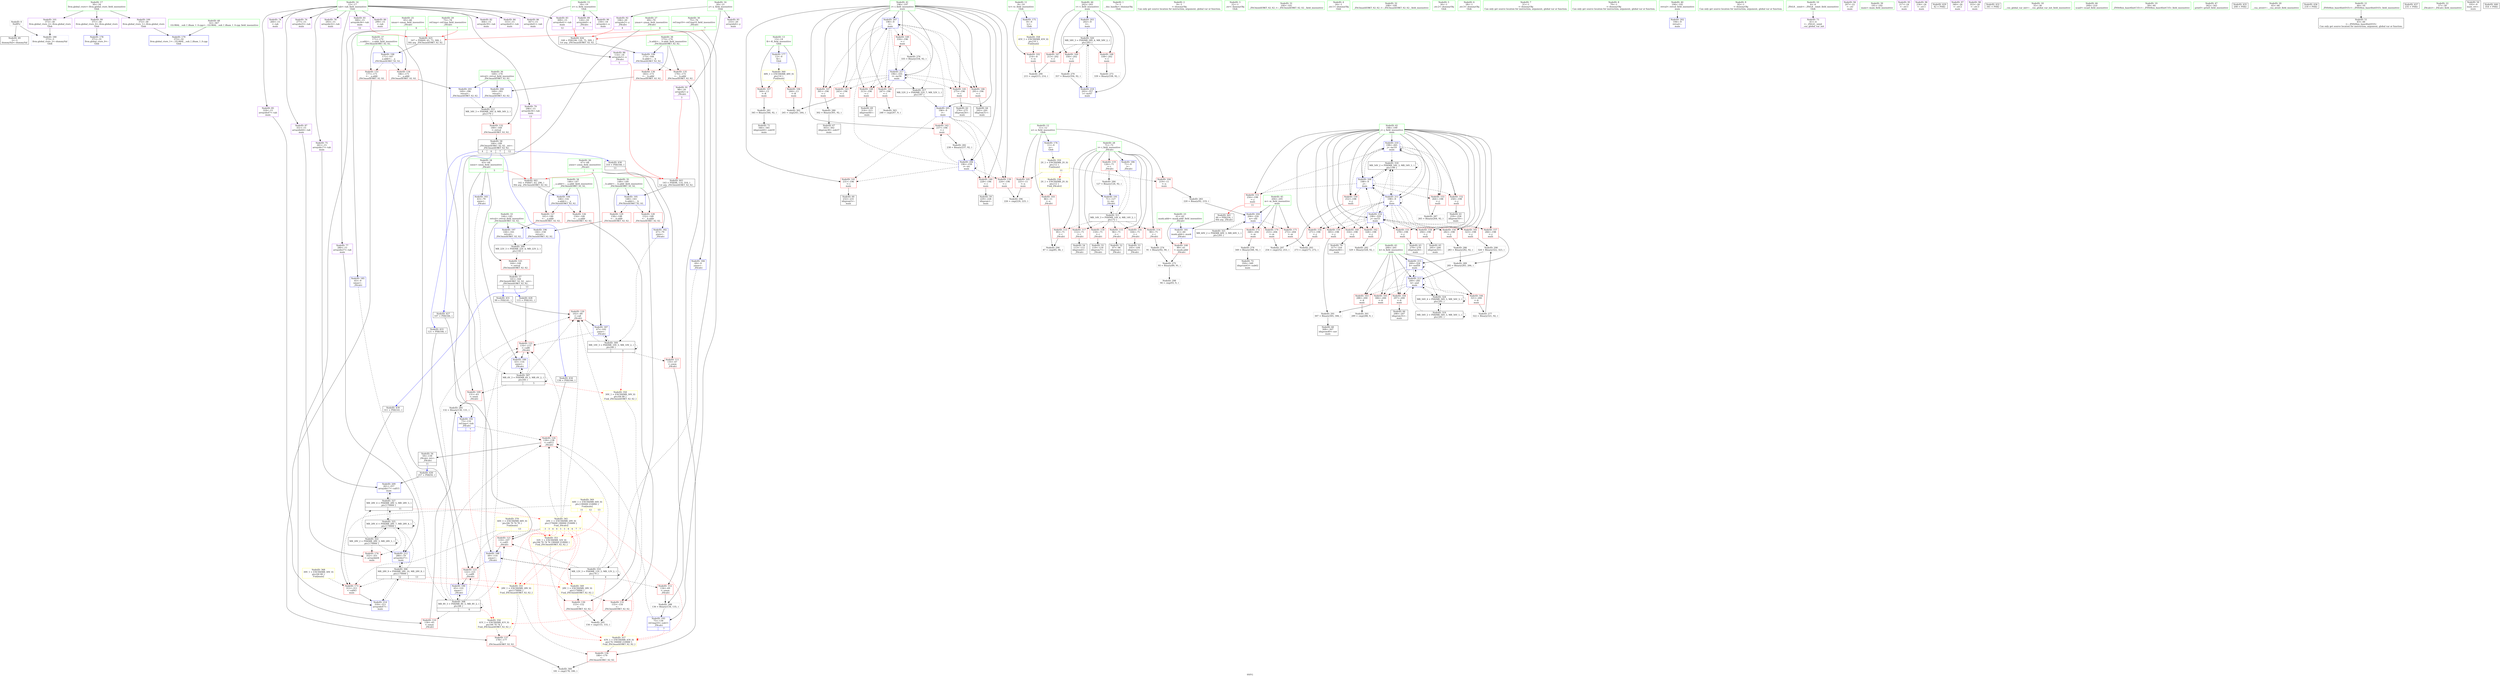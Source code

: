 digraph "SVFG" {
	label="SVFG";

	Node0x55b67bcc82b0 [shape=record,color=grey,label="{NodeID: 0\nNullPtr}"];
	Node0x55b67bcc82b0 -> Node0x55b67bcecad0[style=solid];
	Node0x55b67bcc82b0 -> Node0x55b67bcf46a0[style=solid];
	Node0x55b67bd33bf0 [shape=record,color=black,label="{NodeID: 443\n143 = PHI(98, 114, 310, )\n1st arg _ZSt3minIiERKT_S2_S2_ }"];
	Node0x55b67bd33bf0 -> Node0x55b67bcef370[style=solid];
	Node0x55b67bd15650 [shape=record,color=yellow,style=double,label="{NodeID: 360\n48V_1 = ENCHI(MR_48V_0)\npts\{14 \}\nFun[main]}"];
	Node0x55b67bd15650 -> Node0x55b67bcec260[style=dashed];
	Node0x55b67bd15650 -> Node0x55b67bcec330[style=dashed];
	Node0x55b67bcfbd90 [shape=record,color=grey,label="{NodeID: 277\n322 = Binary(321, 92, )\n}"];
	Node0x55b67bcfbd90 -> Node0x55b67bcfd110[style=solid];
	Node0x55b67bcef2a0 [shape=record,color=blue,label="{NodeID: 194\n146\<--142\n__a.addr\<--__a\n_ZSt3minIiERKT_S2_S2_\n}"];
	Node0x55b67bcef2a0 -> Node0x55b67bcf19d0[style=dashed];
	Node0x55b67bcef2a0 -> Node0x55b67bcf1aa0[style=dashed];
	Node0x55b67bcec670 [shape=record,color=red,label="{NodeID: 111\n135\<--67\n\<--ymin\n_Z4calci\n}"];
	Node0x55b67bcec670 -> Node0x55b67bcfce10[style=solid];
	Node0x55b67bceaa60 [shape=record,color=green,label="{NodeID: 28\n71\<--72\ni\<--i_field_insensitive\n_Z4calci\n}"];
	Node0x55b67bceaa60 -> Node0x55b67bcec810[style=solid];
	Node0x55b67bceaa60 -> Node0x55b67bcec8e0[style=solid];
	Node0x55b67bceaa60 -> Node0x55b67bcf1120[style=solid];
	Node0x55b67bceaa60 -> Node0x55b67bcf11b0[style=solid];
	Node0x55b67bceaa60 -> Node0x55b67bcf1280[style=solid];
	Node0x55b67bceaa60 -> Node0x55b67bcf1350[style=solid];
	Node0x55b67bceaa60 -> Node0x55b67bcf1420[style=solid];
	Node0x55b67bceaa60 -> Node0x55b67bcf4bb0[style=solid];
	Node0x55b67bceaa60 -> Node0x55b67bcf4fc0[style=solid];
	Node0x55b67bcf2460 [shape=record,color=red,label="{NodeID: 139\n224\<--196\n\<--i\nmain\n}"];
	Node0x55b67bcf2460 -> Node0x55b67bcfda10[style=solid];
	Node0x55b67bced080 [shape=record,color=black,label="{NodeID: 56\n59\<--139\n_Z4calci_ret\<--\n_Z4calci\n|{<s0>11}}"];
	Node0x55b67bced080:s0 -> Node0x55b67bd32ce0[style=solid,color=blue];
	Node0x55b67bcf3b20 [shape=record,color=red,label="{NodeID: 167\n213\<--202\n\<--t\nmain\n}"];
	Node0x55b67bcf3b20 -> Node0x55b67bcfde90[style=solid];
	Node0x55b67bcee740 [shape=record,color=purple,label="{NodeID: 84\n315\<--15\narrayidx45\<--tab\nmain\n}"];
	Node0x55b67bcde840 [shape=record,color=green,label="{NodeID: 1\n7\<--1\n__dso_handle\<--dummyObj\nGlob }"];
	Node0x55b67bcfbf10 [shape=record,color=grey,label="{NodeID: 278\n349 = Binary(348, 92, )\n}"];
	Node0x55b67bcfbf10 -> Node0x55b67bcedd80[style=solid];
	Node0x55b67bcef370 [shape=record,color=blue,label="{NodeID: 195\n148\<--143\n__b.addr\<--__b\n_ZSt3minIiERKT_S2_S2_\n}"];
	Node0x55b67bcef370 -> Node0x55b67bcf1b70[style=dashed];
	Node0x55b67bcef370 -> Node0x55b67bcf1c40[style=dashed];
	Node0x55b67bcec740 [shape=record,color=red,label="{NodeID: 112\n134\<--69\n\<--ymax\n_Z4calci\n}"];
	Node0x55b67bcec740 -> Node0x55b67bcfce10[style=solid];
	Node0x55b67bceaaf0 [shape=record,color=green,label="{NodeID: 29\n73\<--74\nref.tmp\<--ref.tmp_field_insensitive\n_Z4calci\n|{|<s1>7}}"];
	Node0x55b67bceaaf0 -> Node0x55b67bcef100[style=solid];
	Node0x55b67bceaaf0:s1 -> Node0x55b67b9bbdf0[style=solid,color=red];
	Node0x55b67bd09b60 [shape=record,color=black,label="{NodeID: 306\nMR_28V_9 = PHI(MR_28V_10, MR_28V_8, )\npts\{170000 \}\n|{|<s4>12|<s5>13}}"];
	Node0x55b67bd09b60 -> Node0x55b67bcf4000[style=dashed];
	Node0x55b67bd09b60 -> Node0x55b67bcf70e0[style=dashed];
	Node0x55b67bd09b60 -> Node0x55b67bcf7280[style=dashed];
	Node0x55b67bd09b60 -> Node0x55b67bd0fe60[style=dashed];
	Node0x55b67bd09b60:s4 -> Node0x55b67bd15160[style=dashed,color=red];
	Node0x55b67bd09b60:s5 -> Node0x55b67bd14b90[style=dashed,color=red];
	Node0x55b67bcf2530 [shape=record,color=red,label="{NodeID: 140\n228\<--196\n\<--i\nmain\n}"];
	Node0x55b67bcf2530 -> Node0x55b67bced2f0[style=solid];
	Node0x55b67bced150 [shape=record,color=black,label="{NodeID: 57\n141\<--164\n_ZSt3minIiERKT_S2_S2__ret\<--\n_ZSt3minIiERKT_S2_S2_\n|{<s0>3|<s1>5|<s2>13}}"];
	Node0x55b67bced150:s0 -> Node0x55b67bd32df0[style=solid,color=blue];
	Node0x55b67bced150:s1 -> Node0x55b67bd32b00[style=solid,color=blue];
	Node0x55b67bced150:s2 -> Node0x55b67bd33650[style=solid,color=blue];
	Node0x55b67bcf3bf0 [shape=record,color=red,label="{NodeID: 168\n338\<--202\n\<--t\nmain\n}"];
	Node0x55b67bcf3bf0 -> Node0x55b67bcf0cd0[style=solid];
	Node0x55b67bcee810 [shape=record,color=purple,label="{NodeID: 85\n318\<--15\narrayidx47\<--tab\nmain\n}"];
	Node0x55b67bcee810 -> Node0x55b67bcf7280[style=solid];
	Node0x55b67bcc8510 [shape=record,color=green,label="{NodeID: 2\n9\<--1\n\<--dummyObj\nCan only get source location for instruction, argument, global var or function.}"];
	Node0x55b67bcfc090 [shape=record,color=grey,label="{NodeID: 279\n357 = Binary(356, 92, )\n}"];
	Node0x55b67bcfc090 -> Node0x55b67bcf75c0[style=solid];
	Node0x55b67bcef440 [shape=record,color=blue,label="{NodeID: 196\n144\<--158\nretval\<--\n_ZSt3minIiERKT_S2_S2_\n}"];
	Node0x55b67bcef440 -> Node0x55b67bd09160[style=dashed];
	Node0x55b67bcec810 [shape=record,color=red,label="{NodeID: 113\n85\<--71\n\<--i\n_Z4calci\n}"];
	Node0x55b67bcec810 -> Node0x55b67bcfd710[style=solid];
	Node0x55b67bceab80 [shape=record,color=green,label="{NodeID: 30\n75\<--76\nref.tmp10\<--ref.tmp10_field_insensitive\n_Z4calci\n|{|<s1>7}}"];
	Node0x55b67bceab80 -> Node0x55b67bcef1d0[style=solid];
	Node0x55b67bceab80:s1 -> Node0x55b67bd327f0[style=solid,color=red];
	Node0x55b67bd0a060 [shape=record,color=black,label="{NodeID: 307\nMR_6V_3 = PHI(MR_6V_5, MR_6V_2, )\npts\{64 \}\n|{|<s5>5}}"];
	Node0x55b67bd0a060 -> Node0x55b67bcec4d0[style=dashed];
	Node0x55b67bd0a060 -> Node0x55b67bcf14f0[style=dashed];
	Node0x55b67bd0a060 -> Node0x55b67bcf1690[style=dashed];
	Node0x55b67bd0a060 -> Node0x55b67bcf4e20[style=dashed];
	Node0x55b67bd0a060 -> Node0x55b67bd0a060[style=dashed];
	Node0x55b67bd0a060:s5 -> Node0x55b67bd14c70[style=dashed,color=red];
	Node0x55b67bcf2600 [shape=record,color=red,label="{NodeID: 141\n231\<--196\n\<--i\nmain\n}"];
	Node0x55b67bcf2600 -> Node0x55b67bced3c0[style=solid];
	Node0x55b67bced220 [shape=record,color=black,label="{NodeID: 58\n166\<--189\n_ZSt3maxIiERKT_S2_S2__ret\<--\n_ZSt3maxIiERKT_S2_S2_\n|{<s0>4|<s1>6|<s2>7|<s3>12}}"];
	Node0x55b67bced220:s0 -> Node0x55b67bd329f0[style=solid,color=blue];
	Node0x55b67bced220:s1 -> Node0x55b67bd32fd0[style=solid,color=blue];
	Node0x55b67bced220:s2 -> Node0x55b67bd330e0[style=solid,color=blue];
	Node0x55b67bced220:s3 -> Node0x55b67bd33540[style=solid,color=blue];
	Node0x55b67bcf3cc0 [shape=record,color=red,label="{NodeID: 169\n356\<--202\n\<--t\nmain\n}"];
	Node0x55b67bcf3cc0 -> Node0x55b67bcfc090[style=solid];
	Node0x55b67bcee8e0 [shape=record,color=purple,label="{NodeID: 86\n347\<--15\narrayidx61\<--tab\nmain\n}"];
	Node0x55b67bcc8340 [shape=record,color=green,label="{NodeID: 3\n22\<--1\n.str\<--dummyObj\nGlob }"];
	Node0x55b67bcfc210 [shape=record,color=grey,label="{NodeID: 280\n302 = Binary(301, 92, )\n}"];
	Node0x55b67bcfc210 -> Node0x55b67bced970[style=solid];
	Node0x55b67bcef510 [shape=record,color=blue,label="{NodeID: 197\n144\<--161\nretval\<--\n_ZSt3minIiERKT_S2_S2_\n}"];
	Node0x55b67bcef510 -> Node0x55b67bd09160[style=dashed];
	Node0x55b67bcec8e0 [shape=record,color=red,label="{NodeID: 114\n90\<--71\n\<--i\n_Z4calci\n}"];
	Node0x55b67bcec8e0 -> Node0x55b67bcf0e50[style=solid];
	Node0x55b67bceac10 [shape=record,color=green,label="{NodeID: 31\n100\<--101\n_ZSt3minIiERKT_S2_S2_\<--_ZSt3minIiERKT_S2_S2__field_insensitive\n}"];
	Node0x55b67bd0a560 [shape=record,color=black,label="{NodeID: 308\nMR_8V_3 = PHI(MR_8V_5, MR_8V_2, )\npts\{66 \}\n|{|<s8>6}}"];
	Node0x55b67bd0a560 -> Node0x55b67bcec5a0[style=dashed];
	Node0x55b67bd0a560 -> Node0x55b67bcf14f0[style=dashed];
	Node0x55b67bd0a560 -> Node0x55b67bcf15c0[style=dashed];
	Node0x55b67bd0a560 -> Node0x55b67bcf1690[style=dashed];
	Node0x55b67bd0a560 -> Node0x55b67bcf1760[style=dashed];
	Node0x55b67bd0a560 -> Node0x55b67bcf1830[style=dashed];
	Node0x55b67bd0a560 -> Node0x55b67bcf4ef0[style=dashed];
	Node0x55b67bd0a560 -> Node0x55b67bd0a560[style=dashed];
	Node0x55b67bd0a560:s8 -> Node0x55b67bd15240[style=dashed,color=red];
	Node0x55b67bcf26d0 [shape=record,color=red,label="{NodeID: 142\n237\<--196\n\<--i\nmain\n}"];
	Node0x55b67bcf26d0 -> Node0x55b67bcfc510[style=solid];
	Node0x55b67bced2f0 [shape=record,color=black,label="{NodeID: 59\n229\<--228\nidxprom\<--\nmain\n}"];
	Node0x55b67bd13560 [shape=record,color=yellow,style=double,label="{NodeID: 336\n2V_1 = ENCHI(MR_2V_0)\npts\{12 \}\nFun[_Z4calci]}"];
	Node0x55b67bd13560 -> Node0x55b67bcebff0[style=dashed];
	Node0x55b67bcf3d90 [shape=record,color=red,label="{NodeID: 170\n253\<--204\n\<--m\nmain\n}"];
	Node0x55b67bcf3d90 -> Node0x55b67bcfdb90[style=solid];
	Node0x55b67bcee9b0 [shape=record,color=purple,label="{NodeID: 87\n351\<--15\narrayidx64\<--tab\nmain\n}"];
	Node0x55b67bcee9b0 -> Node0x55b67bcf40d0[style=solid];
	Node0x55b67bcdea00 [shape=record,color=green,label="{NodeID: 4\n24\<--1\n.str.1\<--dummyObj\nGlob }"];
	Node0x55b67bcfc390 [shape=record,color=grey,label="{NodeID: 281\n345 = Binary(344, 92, )\n}"];
	Node0x55b67bcfc390 -> Node0x55b67bcedcb0[style=solid];
	Node0x55b67bcef5e0 [shape=record,color=blue,label="{NodeID: 198\n171\<--167\n__a.addr\<--__a\n_ZSt3maxIiERKT_S2_S2_\n}"];
	Node0x55b67bcef5e0 -> Node0x55b67bcf1f80[style=dashed];
	Node0x55b67bcef5e0 -> Node0x55b67bcf2050[style=dashed];
	Node0x55b67bcf1120 [shape=record,color=red,label="{NodeID: 115\n96\<--71\n\<--i\n_Z4calci\n}"];
	Node0x55b67bcf1120 -> Node0x55b67bcecd40[style=solid];
	Node0x55b67bceace0 [shape=record,color=green,label="{NodeID: 32\n108\<--109\n_ZSt3maxIiERKT_S2_S2_\<--_ZSt3maxIiERKT_S2_S2__field_insensitive\n}"];
	Node0x55b67bd0aa60 [shape=record,color=black,label="{NodeID: 309\nMR_10V_3 = PHI(MR_10V_5, MR_10V_2, )\npts\{68 \}\n|{|<s4>3}}"];
	Node0x55b67bd0aa60 -> Node0x55b67bcec670[style=dashed];
	Node0x55b67bd0aa60 -> Node0x55b67bcf14f0[style=dashed];
	Node0x55b67bd0aa60 -> Node0x55b67bcf4c80[style=dashed];
	Node0x55b67bd0aa60 -> Node0x55b67bd0aa60[style=dashed];
	Node0x55b67bd0aa60:s4 -> Node0x55b67bd14c70[style=dashed,color=red];
	Node0x55b67bcf27a0 [shape=record,color=red,label="{NodeID: 143\n243\<--196\n\<--i\nmain\n}"];
	Node0x55b67bcf27a0 -> Node0x55b67bcfe310[style=solid];
	Node0x55b67bced3c0 [shape=record,color=black,label="{NodeID: 60\n232\<--231\nidxprom5\<--\nmain\n}"];
	Node0x55b67bcf3e60 [shape=record,color=red,label="{NodeID: 171\n272\<--204\n\<--m\nmain\n}"];
	Node0x55b67bcf3e60 -> Node0x55b67bcfd590[style=solid];
	Node0x55b67bceea80 [shape=record,color=purple,label="{NodeID: 88\n114\<--18\narrayidx5\<--x\n_Z4calci\n|{<s0>5}}"];
	Node0x55b67bceea80:s0 -> Node0x55b67bd33bf0[style=solid,color=red];
	Node0x55b67bcde6f0 [shape=record,color=green,label="{NodeID: 5\n26\<--1\n.str.2\<--dummyObj\nGlob }"];
	Node0x55b67bcfc510 [shape=record,color=grey,label="{NodeID: 282\n238 = Binary(237, 92, )\n}"];
	Node0x55b67bcfc510 -> Node0x55b67bcefc60[style=solid];
	Node0x55b67bcef6b0 [shape=record,color=blue,label="{NodeID: 199\n173\<--168\n__b.addr\<--__b\n_ZSt3maxIiERKT_S2_S2_\n}"];
	Node0x55b67bcef6b0 -> Node0x55b67bcf2120[style=dashed];
	Node0x55b67bcef6b0 -> Node0x55b67bcf21f0[style=dashed];
	Node0x55b67bcf11b0 [shape=record,color=red,label="{NodeID: 116\n104\<--71\n\<--i\n_Z4calci\n}"];
	Node0x55b67bcf11b0 -> Node0x55b67bcece10[style=solid];
	Node0x55b67bceadb0 [shape=record,color=green,label="{NodeID: 33\n144\<--145\nretval\<--retval_field_insensitive\n_ZSt3minIiERKT_S2_S2_\n}"];
	Node0x55b67bceadb0 -> Node0x55b67bcf1900[style=solid];
	Node0x55b67bceadb0 -> Node0x55b67bcef440[style=solid];
	Node0x55b67bceadb0 -> Node0x55b67bcef510[style=solid];
	Node0x55b67bd0af60 [shape=record,color=black,label="{NodeID: 310\nMR_12V_3 = PHI(MR_12V_5, MR_12V_2, )\npts\{70 \}\n|{|<s6>4}}"];
	Node0x55b67bd0af60 -> Node0x55b67bcec740[style=dashed];
	Node0x55b67bd0af60 -> Node0x55b67bcf14f0[style=dashed];
	Node0x55b67bd0af60 -> Node0x55b67bcf15c0[style=dashed];
	Node0x55b67bd0af60 -> Node0x55b67bcf1830[style=dashed];
	Node0x55b67bd0af60 -> Node0x55b67bcf4d50[style=dashed];
	Node0x55b67bd0af60 -> Node0x55b67bd0af60[style=dashed];
	Node0x55b67bd0af60:s6 -> Node0x55b67bd15240[style=dashed,color=red];
	Node0x55b67bcf2870 [shape=record,color=red,label="{NodeID: 144\n247\<--196\n\<--i\nmain\n}"];
	Node0x55b67bcf2870 -> Node0x55b67bcfe490[style=solid];
	Node0x55b67bced490 [shape=record,color=black,label="{NodeID: 61\n259\<--258\nidxprom16\<--\nmain\n}"];
	Node0x55b67bcf3f30 [shape=record,color=red,label="{NodeID: 172\n348\<--204\n\<--m\nmain\n}"];
	Node0x55b67bcf3f30 -> Node0x55b67bcfbf10[style=solid];
	Node0x55b67bceeb50 [shape=record,color=purple,label="{NodeID: 89\n120\<--18\narrayidx8\<--x\n_Z4calci\n|{<s0>6}}"];
	Node0x55b67bceeb50:s0 -> Node0x55b67bd327f0[style=solid,color=red];
	Node0x55b67bcdec80 [shape=record,color=green,label="{NodeID: 6\n28\<--1\n.str.3\<--dummyObj\nGlob }"];
	Node0x55b67bcfc690 [shape=record,color=grey,label="{NodeID: 283\n220 = Binary(92, 219, )\n}"];
	Node0x55b67bcfc690 -> Node0x55b67bcefac0[style=solid];
	Node0x55b67bcef780 [shape=record,color=blue,label="{NodeID: 200\n169\<--183\nretval\<--\n_ZSt3maxIiERKT_S2_S2_\n}"];
	Node0x55b67bcef780 -> Node0x55b67bd0b960[style=dashed];
	Node0x55b67bcf1280 [shape=record,color=red,label="{NodeID: 117\n112\<--71\n\<--i\n_Z4calci\n}"];
	Node0x55b67bcf1280 -> Node0x55b67bcecee0[style=solid];
	Node0x55b67bceae80 [shape=record,color=green,label="{NodeID: 34\n146\<--147\n__a.addr\<--__a.addr_field_insensitive\n_ZSt3minIiERKT_S2_S2_\n}"];
	Node0x55b67bceae80 -> Node0x55b67bcf19d0[style=solid];
	Node0x55b67bceae80 -> Node0x55b67bcf1aa0[style=solid];
	Node0x55b67bceae80 -> Node0x55b67bcef2a0[style=solid];
	Node0x55b67bd0b460 [shape=record,color=black,label="{NodeID: 311\nMR_14V_3 = PHI(MR_14V_4, MR_14V_2, )\npts\{72 \}\n}"];
	Node0x55b67bd0b460 -> Node0x55b67bcec810[style=dashed];
	Node0x55b67bd0b460 -> Node0x55b67bcec8e0[style=dashed];
	Node0x55b67bd0b460 -> Node0x55b67bcf1120[style=dashed];
	Node0x55b67bd0b460 -> Node0x55b67bcf11b0[style=dashed];
	Node0x55b67bd0b460 -> Node0x55b67bcf1280[style=dashed];
	Node0x55b67bd0b460 -> Node0x55b67bcf1350[style=dashed];
	Node0x55b67bd0b460 -> Node0x55b67bcf1420[style=dashed];
	Node0x55b67bd0b460 -> Node0x55b67bcf4fc0[style=dashed];
	Node0x55b67bcf2940 [shape=record,color=red,label="{NodeID: 145\n275\<--196\n\<--i\nmain\n}"];
	Node0x55b67bcf2940 -> Node0x55b67bced560[style=solid];
	Node0x55b67bced560 [shape=record,color=black,label="{NodeID: 62\n276\<--275\nidxprom24\<--\nmain\n}"];
	Node0x55b67bcf4000 [shape=record,color=red,label="{NodeID: 173\n312\<--311\n\<--call43\nmain\n}"];
	Node0x55b67bcf4000 -> Node0x55b67bcf7280[style=solid];
	Node0x55b67bceec20 [shape=record,color=purple,label="{NodeID: 90\n230\<--18\narrayidx\<--x\nmain\n}"];
	Node0x55b67bcded10 [shape=record,color=green,label="{NodeID: 7\n31\<--1\n\<--dummyObj\nCan only get source location for instruction, argument, global var or function.}"];
	Node0x55b67bcfc810 [shape=record,color=grey,label="{NodeID: 284\n127 = Binary(126, 92, )\n}"];
	Node0x55b67bcfc810 -> Node0x55b67bcf4fc0[style=solid];
	Node0x55b67bcef850 [shape=record,color=blue,label="{NodeID: 201\n169\<--186\nretval\<--\n_ZSt3maxIiERKT_S2_S2_\n}"];
	Node0x55b67bcef850 -> Node0x55b67bd0b960[style=dashed];
	Node0x55b67bcf1350 [shape=record,color=red,label="{NodeID: 118\n118\<--71\n\<--i\n_Z4calci\n}"];
	Node0x55b67bcf1350 -> Node0x55b67bcecfb0[style=solid];
	Node0x55b67bceaf50 [shape=record,color=green,label="{NodeID: 35\n148\<--149\n__b.addr\<--__b.addr_field_insensitive\n_ZSt3minIiERKT_S2_S2_\n}"];
	Node0x55b67bceaf50 -> Node0x55b67bcf1b70[style=solid];
	Node0x55b67bceaf50 -> Node0x55b67bcf1c40[style=solid];
	Node0x55b67bceaf50 -> Node0x55b67bcef370[style=solid];
	Node0x55b67bd0b960 [shape=record,color=black,label="{NodeID: 312\nMR_34V_3 = PHI(MR_34V_4, MR_34V_2, )\npts\{170 \}\n}"];
	Node0x55b67bd0b960 -> Node0x55b67bcf1eb0[style=dashed];
	Node0x55b67bcf2a10 [shape=record,color=red,label="{NodeID: 146\n291\<--196\n\<--i\nmain\n}"];
	Node0x55b67bcf2a10 -> Node0x55b67bced700[style=solid];
	Node0x55b67bced630 [shape=record,color=black,label="{NodeID: 63\n279\<--278\nidxprom26\<--\nmain\n}"];
	Node0x55b67bcf40d0 [shape=record,color=red,label="{NodeID: 174\n352\<--351\n\<--arrayidx64\nmain\n}"];
	Node0x55b67bceecf0 [shape=record,color=purple,label="{NodeID: 91\n98\<--20\narrayidx\<--y\n_Z4calci\n|{<s0>3}}"];
	Node0x55b67bceecf0:s0 -> Node0x55b67bd33bf0[style=solid,color=red];
	Node0x55b67bcdee00 [shape=record,color=green,label="{NodeID: 8\n79\<--1\n\<--dummyObj\nCan only get source location for instruction, argument, global var or function.}"];
	Node0x55b67bd0c8a0 [shape=record,color=yellow,style=double,label="{NodeID: 368\n30V_1 = ENCHI(MR_30V_0)\npts\{64 68 \}\nFun[main]}"];
	Node0x55b67bd0c8a0 -> Node0x55b67bcf4000[style=dashed];
	Node0x55b67bcfc990 [shape=record,color=grey,label="{NodeID: 285\n132 = Binary(130, 131, )\n}"];
	Node0x55b67bcfc990 -> Node0x55b67bcef100[style=solid];
	Node0x55b67bcef920 [shape=record,color=blue,label="{NodeID: 202\n194\<--9\nretval\<--\nmain\n}"];
	Node0x55b67bcf1420 [shape=record,color=red,label="{NodeID: 119\n126\<--71\n\<--i\n_Z4calci\n}"];
	Node0x55b67bcf1420 -> Node0x55b67bcfc810[style=solid];
	Node0x55b67bceb020 [shape=record,color=green,label="{NodeID: 36\n169\<--170\nretval\<--retval_field_insensitive\n_ZSt3maxIiERKT_S2_S2_\n}"];
	Node0x55b67bceb020 -> Node0x55b67bcf1eb0[style=solid];
	Node0x55b67bceb020 -> Node0x55b67bcef780[style=solid];
	Node0x55b67bceb020 -> Node0x55b67bcef850[style=solid];
	Node0x55b67bcf2ae0 [shape=record,color=red,label="{NodeID: 147\n301\<--196\n\<--i\nmain\n}"];
	Node0x55b67bcf2ae0 -> Node0x55b67bcfc210[style=solid];
	Node0x55b67bced700 [shape=record,color=black,label="{NodeID: 64\n292\<--291\nidxprom31\<--\nmain\n}"];
	Node0x55b67bcf41a0 [shape=record,color=blue,label="{NodeID: 175\n8\<--9\ntc\<--\nGlob }"];
	Node0x55b67bcf41a0 -> Node0x55b67bd15460[style=dashed];
	Node0x55b67bceedc0 [shape=record,color=purple,label="{NodeID: 92\n106\<--20\narrayidx2\<--y\n_Z4calci\n|{<s0>4}}"];
	Node0x55b67bceedc0:s0 -> Node0x55b67bd327f0[style=solid,color=red];
	Node0x55b67bcdf3c0 [shape=record,color=green,label="{NodeID: 9\n92\<--1\n\<--dummyObj\nCan only get source location for instruction, argument, global var or function.}"];
	Node0x55b67bd0c980 [shape=record,color=yellow,style=double,label="{NodeID: 369\n64V_1 = ENCHI(MR_64V_0)\npts\{190000 210000 \}\nFun[main]|{|<s1>11|<s2>12|<s3>13}}"];
	Node0x55b67bd0c980 -> Node0x55b67bcf4000[style=dashed];
	Node0x55b67bd0c980:s1 -> Node0x55b67bd14780[style=dashed,color=red];
	Node0x55b67bd0c980:s2 -> Node0x55b67bd15320[style=dashed,color=red];
	Node0x55b67bd0c980:s3 -> Node0x55b67bd14d50[style=dashed,color=red];
	Node0x55b67bcfcb10 [shape=record,color=grey,label="{NodeID: 286\n283 = Binary(282, 92, )\n}"];
	Node0x55b67bcfcb10 -> Node0x55b67bcfcf90[style=solid];
	Node0x55b67bcef9f0 [shape=record,color=blue,label="{NodeID: 203\n202\<--9\nt\<--\nmain\n}"];
	Node0x55b67bcef9f0 -> Node0x55b67bd0e560[style=dashed];
	Node0x55b67bcf14f0 [shape=record,color=red,label="{NodeID: 120\n102\<--99\n\<--call\n_Z4calci\n}"];
	Node0x55b67bcf14f0 -> Node0x55b67bcf4c80[style=solid];
	Node0x55b67bceb0f0 [shape=record,color=green,label="{NodeID: 37\n171\<--172\n__a.addr\<--__a.addr_field_insensitive\n_ZSt3maxIiERKT_S2_S2_\n}"];
	Node0x55b67bceb0f0 -> Node0x55b67bcf1f80[style=solid];
	Node0x55b67bceb0f0 -> Node0x55b67bcf2050[style=solid];
	Node0x55b67bceb0f0 -> Node0x55b67bcef5e0[style=solid];
	Node0x55b67bcf2bb0 [shape=record,color=red,label="{NodeID: 148\n313\<--196\n\<--i\nmain\n}"];
	Node0x55b67bcf2bb0 -> Node0x55b67bcedb10[style=solid];
	Node0x55b67bced7d0 [shape=record,color=black,label="{NodeID: 65\n295\<--294\nidxprom33\<--\nmain\n}"];
	Node0x55b67b9bbdf0 [shape=record,color=black,label="{NodeID: 425\n167 = PHI(69, 65, 73, 300, )\n0th arg _ZSt3maxIiERKT_S2_S2_ }"];
	Node0x55b67b9bbdf0 -> Node0x55b67bcef5e0[style=solid];
	Node0x55b67bcf42a0 [shape=record,color=blue,label="{NodeID: 176\n11\<--9\nn\<--\nGlob }"];
	Node0x55b67bcf42a0 -> Node0x55b67bd15570[style=dashed];
	Node0x55b67bceee90 [shape=record,color=purple,label="{NodeID: 93\n233\<--20\narrayidx6\<--y\nmain\n}"];
	Node0x55b67bcdf490 [shape=record,color=green,label="{NodeID: 10\n4\<--6\n_ZStL8__ioinit\<--_ZStL8__ioinit_field_insensitive\nGlob }"];
	Node0x55b67bcdf490 -> Node0x55b67bcede50[style=solid];
	Node0x55b67bd0ca90 [shape=record,color=yellow,style=double,label="{NodeID: 370\n66V_1 = ENCHI(MR_66V_0)\npts\{66 70 74 76 \}\nFun[main]|{|<s1>13}}"];
	Node0x55b67bd0ca90 -> Node0x55b67bcf4000[style=dashed];
	Node0x55b67bd0ca90:s1 -> Node0x55b67bd14d50[style=dashed,color=red];
	Node0x55b67bcfcc90 [shape=record,color=grey,label="{NodeID: 287\n265 = Binary(264, 92, )\n}"];
	Node0x55b67bcfcc90 -> Node0x55b67bceffa0[style=solid];
	Node0x55b67bcefac0 [shape=record,color=blue,label="{NodeID: 204\n204\<--220\nm\<--shl\nmain\n}"];
	Node0x55b67bcefac0 -> Node0x55b67bcf3d90[style=dashed];
	Node0x55b67bcefac0 -> Node0x55b67bcf3e60[style=dashed];
	Node0x55b67bcefac0 -> Node0x55b67bcf3f30[style=dashed];
	Node0x55b67bcefac0 -> Node0x55b67bd0ea60[style=dashed];
	Node0x55b67bcf15c0 [shape=record,color=red,label="{NodeID: 121\n110\<--107\n\<--call3\n_Z4calci\n}"];
	Node0x55b67bcf15c0 -> Node0x55b67bcf4d50[style=solid];
	Node0x55b67bceb1c0 [shape=record,color=green,label="{NodeID: 38\n173\<--174\n__b.addr\<--__b.addr_field_insensitive\n_ZSt3maxIiERKT_S2_S2_\n}"];
	Node0x55b67bceb1c0 -> Node0x55b67bcf2120[style=solid];
	Node0x55b67bceb1c0 -> Node0x55b67bcf21f0[style=solid];
	Node0x55b67bceb1c0 -> Node0x55b67bcef6b0[style=solid];
	Node0x55b67bcf2c80 [shape=record,color=red,label="{NodeID: 149\n334\<--196\n\<--i\nmain\n}"];
	Node0x55b67bcf2c80 -> Node0x55b67bcfbc10[style=solid];
	Node0x55b67bced8a0 [shape=record,color=black,label="{NodeID: 66\n298\<--297\nidxprom35\<--\nmain\n}"];
	Node0x55b67bd327f0 [shape=record,color=black,label="{NodeID: 426\n168 = PHI(106, 120, 75, 309, )\n1st arg _ZSt3maxIiERKT_S2_S2_ }"];
	Node0x55b67bd327f0 -> Node0x55b67bcef6b0[style=solid];
	Node0x55b67bcf43a0 [shape=record,color=blue,label="{NodeID: 177\n13\<--9\nK\<--\nGlob }"];
	Node0x55b67bcf43a0 -> Node0x55b67bd15650[style=dashed];
	Node0x55b67bceef60 [shape=record,color=purple,label="{NodeID: 94\n207\<--22\n\<--.str\nmain\n}"];
	Node0x55b67bcdf560 [shape=record,color=green,label="{NodeID: 11\n8\<--10\ntc\<--tc_field_insensitive\nGlob }"];
	Node0x55b67bcdf560 -> Node0x55b67bcebf20[style=solid];
	Node0x55b67bcdf560 -> Node0x55b67bcf41a0[style=solid];
	Node0x55b67bcfce10 [shape=record,color=grey,label="{NodeID: 288\n136 = Binary(134, 135, )\n}"];
	Node0x55b67bcfce10 -> Node0x55b67bcef1d0[style=solid];
	Node0x55b67bcefb90 [shape=record,color=blue,label="{NodeID: 205\n196\<--9\ni\<--\nmain\n}"];
	Node0x55b67bcefb90 -> Node0x55b67bcf2460[style=dashed];
	Node0x55b67bcefb90 -> Node0x55b67bcf2530[style=dashed];
	Node0x55b67bcefb90 -> Node0x55b67bcf2600[style=dashed];
	Node0x55b67bcefb90 -> Node0x55b67bcf26d0[style=dashed];
	Node0x55b67bcefb90 -> Node0x55b67bcefc60[style=dashed];
	Node0x55b67bcefb90 -> Node0x55b67bcefd30[style=dashed];
	Node0x55b67bcf1690 [shape=record,color=red,label="{NodeID: 122\n116\<--115\n\<--call6\n_Z4calci\n}"];
	Node0x55b67bcf1690 -> Node0x55b67bcf4e20[style=solid];
	Node0x55b67bceb290 [shape=record,color=green,label="{NodeID: 39\n191\<--192\nmain\<--main_field_insensitive\n}"];
	Node0x55b67bcf2d50 [shape=record,color=red,label="{NodeID: 150\n252\<--198\n\<--j\nmain\n}"];
	Node0x55b67bcf2d50 -> Node0x55b67bcfdb90[style=solid];
	Node0x55b67bced970 [shape=record,color=black,label="{NodeID: 67\n303\<--302\nidxprom38\<--sub37\nmain\n}"];
	Node0x55b67bd329f0 [shape=record,color=black,label="{NodeID: 427\n107 = PHI(166, )\n}"];
	Node0x55b67bd329f0 -> Node0x55b67bcf15c0[style=solid];
	Node0x55b67bcf44a0 [shape=record,color=blue,label="{NodeID: 178\n371\<--31\nllvm.global_ctors_0\<--\nGlob }"];
	Node0x55b67bcef030 [shape=record,color=purple,label="{NodeID: 95\n217\<--24\n\<--.str.1\nmain\n}"];
	Node0x55b67bcdf6f0 [shape=record,color=green,label="{NodeID: 12\n11\<--12\nn\<--n_field_insensitive\nGlob }"];
	Node0x55b67bcdf6f0 -> Node0x55b67bcebff0[style=solid];
	Node0x55b67bcdf6f0 -> Node0x55b67bcec0c0[style=solid];
	Node0x55b67bcdf6f0 -> Node0x55b67bcec190[style=solid];
	Node0x55b67bcdf6f0 -> Node0x55b67bcf42a0[style=solid];
	Node0x55b67bcfcf90 [shape=record,color=grey,label="{NodeID: 289\n285 = Binary(283, 284, )\n}"];
	Node0x55b67bcfcf90 -> Node0x55b67bcf71b0[style=solid];
	Node0x55b67bcefc60 [shape=record,color=blue,label="{NodeID: 206\n196\<--238\ni\<--inc\nmain\n}"];
	Node0x55b67bcefc60 -> Node0x55b67bcf2460[style=dashed];
	Node0x55b67bcefc60 -> Node0x55b67bcf2530[style=dashed];
	Node0x55b67bcefc60 -> Node0x55b67bcf2600[style=dashed];
	Node0x55b67bcefc60 -> Node0x55b67bcf26d0[style=dashed];
	Node0x55b67bcefc60 -> Node0x55b67bcefc60[style=dashed];
	Node0x55b67bcefc60 -> Node0x55b67bcefd30[style=dashed];
	Node0x55b67bcf1760 [shape=record,color=red,label="{NodeID: 123\n122\<--121\n\<--call9\n_Z4calci\n}"];
	Node0x55b67bcf1760 -> Node0x55b67bcf4ef0[style=solid];
	Node0x55b67bceb360 [shape=record,color=green,label="{NodeID: 40\n194\<--195\nretval\<--retval_field_insensitive\nmain\n}"];
	Node0x55b67bceb360 -> Node0x55b67bcef920[style=solid];
	Node0x55b67bd0d660 [shape=record,color=black,label="{NodeID: 317\nMR_52V_2 = PHI(MR_52V_7, MR_52V_1, )\npts\{197 \}\n}"];
	Node0x55b67bd0d660 -> Node0x55b67bcefb90[style=dashed];
	Node0x55b67bcf2e20 [shape=record,color=red,label="{NodeID: 151\n256\<--198\n\<--j\nmain\n|{<s0>11}}"];
	Node0x55b67bcf2e20:s0 -> Node0x55b67bd33830[style=solid,color=red];
	Node0x55b67bceda40 [shape=record,color=black,label="{NodeID: 68\n308\<--307\nidxprom40\<--xor\nmain\n}"];
	Node0x55b67bd32b00 [shape=record,color=black,label="{NodeID: 428\n115 = PHI(141, )\n}"];
	Node0x55b67bd32b00 -> Node0x55b67bcf1690[style=solid];
	Node0x55b67bd14780 [shape=record,color=yellow,style=double,label="{NodeID: 345\n20V_1 = ENCHI(MR_20V_0)\npts\{170000 190000 210000 \}\nFun[_Z4calci]|{|<s5>3|<s6>3|<s7>4|<s8>4|<s9>5|<s10>5|<s11>6|<s12>6|<s13>7|<s14>7}}"];
	Node0x55b67bd14780 -> Node0x55b67bcf14f0[style=dashed];
	Node0x55b67bd14780 -> Node0x55b67bcf15c0[style=dashed];
	Node0x55b67bd14780 -> Node0x55b67bcf1690[style=dashed];
	Node0x55b67bd14780 -> Node0x55b67bcf1760[style=dashed];
	Node0x55b67bd14780 -> Node0x55b67bcf1830[style=dashed];
	Node0x55b67bd14780:s5 -> Node0x55b67bd14b90[style=dashed,color=red];
	Node0x55b67bd14780:s6 -> Node0x55b67bd14d50[style=dashed,color=red];
	Node0x55b67bd14780:s7 -> Node0x55b67bd15160[style=dashed,color=red];
	Node0x55b67bd14780:s8 -> Node0x55b67bd15320[style=dashed,color=red];
	Node0x55b67bd14780:s9 -> Node0x55b67bd14b90[style=dashed,color=red];
	Node0x55b67bd14780:s10 -> Node0x55b67bd14d50[style=dashed,color=red];
	Node0x55b67bd14780:s11 -> Node0x55b67bd15160[style=dashed,color=red];
	Node0x55b67bd14780:s12 -> Node0x55b67bd15320[style=dashed,color=red];
	Node0x55b67bd14780:s13 -> Node0x55b67bd15160[style=dashed,color=red];
	Node0x55b67bd14780:s14 -> Node0x55b67bd15320[style=dashed,color=red];
	Node0x55b67bcf45a0 [shape=record,color=blue,label="{NodeID: 179\n372\<--32\nllvm.global_ctors_1\<--_GLOBAL__sub_I_ilham_1_0.cpp\nGlob }"];
	Node0x55b67bceb9e0 [shape=record,color=purple,label="{NodeID: 96\n234\<--24\n\<--.str.1\nmain\n}"];
	Node0x55b67bcdf7c0 [shape=record,color=green,label="{NodeID: 13\n13\<--14\nK\<--K_field_insensitive\nGlob }"];
	Node0x55b67bcdf7c0 -> Node0x55b67bcec260[style=solid];
	Node0x55b67bcdf7c0 -> Node0x55b67bcec330[style=solid];
	Node0x55b67bcdf7c0 -> Node0x55b67bcf43a0[style=solid];
	Node0x55b67bcfd110 [shape=record,color=grey,label="{NodeID: 290\n324 = Binary(322, 323, )\n}"];
	Node0x55b67bcfd110 -> Node0x55b67bcf7350[style=solid];
	Node0x55b67bcefd30 [shape=record,color=blue,label="{NodeID: 207\n196\<--9\ni\<--\nmain\n}"];
	Node0x55b67bcefd30 -> Node0x55b67bcf27a0[style=dashed];
	Node0x55b67bcefd30 -> Node0x55b67bcf2870[style=dashed];
	Node0x55b67bcefd30 -> Node0x55b67bcf2940[style=dashed];
	Node0x55b67bcefd30 -> Node0x55b67bcf2a10[style=dashed];
	Node0x55b67bcefd30 -> Node0x55b67bcf2ae0[style=dashed];
	Node0x55b67bcefd30 -> Node0x55b67bcf2bb0[style=dashed];
	Node0x55b67bcefd30 -> Node0x55b67bcf2c80[style=dashed];
	Node0x55b67bcefd30 -> Node0x55b67bcf74f0[style=dashed];
	Node0x55b67bcefd30 -> Node0x55b67bd0d660[style=dashed];
	Node0x55b67bcf1830 [shape=record,color=red,label="{NodeID: 124\n139\<--138\n\<--call12\n_Z4calci\n}"];
	Node0x55b67bcf1830 -> Node0x55b67bced080[style=solid];
	Node0x55b67bceb430 [shape=record,color=green,label="{NodeID: 41\n196\<--197\ni\<--i_field_insensitive\nmain\n}"];
	Node0x55b67bceb430 -> Node0x55b67bcf2460[style=solid];
	Node0x55b67bceb430 -> Node0x55b67bcf2530[style=solid];
	Node0x55b67bceb430 -> Node0x55b67bcf2600[style=solid];
	Node0x55b67bceb430 -> Node0x55b67bcf26d0[style=solid];
	Node0x55b67bceb430 -> Node0x55b67bcf27a0[style=solid];
	Node0x55b67bceb430 -> Node0x55b67bcf2870[style=solid];
	Node0x55b67bceb430 -> Node0x55b67bcf2940[style=solid];
	Node0x55b67bceb430 -> Node0x55b67bcf2a10[style=solid];
	Node0x55b67bceb430 -> Node0x55b67bcf2ae0[style=solid];
	Node0x55b67bceb430 -> Node0x55b67bcf2bb0[style=solid];
	Node0x55b67bceb430 -> Node0x55b67bcf2c80[style=solid];
	Node0x55b67bceb430 -> Node0x55b67bcefb90[style=solid];
	Node0x55b67bceb430 -> Node0x55b67bcefc60[style=solid];
	Node0x55b67bceb430 -> Node0x55b67bcefd30[style=solid];
	Node0x55b67bceb430 -> Node0x55b67bcf74f0[style=solid];
	Node0x55b67bd0db60 [shape=record,color=black,label="{NodeID: 318\nMR_54V_2 = PHI(MR_54V_3, MR_54V_1, )\npts\{199 \}\n}"];
	Node0x55b67bd0db60 -> Node0x55b67bcefe00[style=dashed];
	Node0x55b67bd0db60 -> Node0x55b67bcf0070[style=dashed];
	Node0x55b67bd0db60 -> Node0x55b67bd0db60[style=dashed];
	Node0x55b67bcf2ef0 [shape=record,color=red,label="{NodeID: 152\n258\<--198\n\<--j\nmain\n}"];
	Node0x55b67bcf2ef0 -> Node0x55b67bced490[style=solid];
	Node0x55b67bcedb10 [shape=record,color=black,label="{NodeID: 69\n314\<--313\nidxprom44\<--\nmain\n}"];
	Node0x55b67bd32c10 [shape=record,color=black,label="{NodeID: 429\n42 = PHI()\n}"];
	Node0x55b67bcf46a0 [shape=record,color=blue, style = dotted,label="{NodeID: 180\n373\<--3\nllvm.global_ctors_2\<--dummyVal\nGlob }"];
	Node0x55b67bcebab0 [shape=record,color=purple,label="{NodeID: 97\n340\<--26\n\<--.str.2\nmain\n}"];
	Node0x55b67bcdf890 [shape=record,color=green,label="{NodeID: 14\n15\<--17\ntab\<--tab_field_insensitive\nGlob }"];
	Node0x55b67bcdf890 -> Node0x55b67bcedf20[style=solid];
	Node0x55b67bcdf890 -> Node0x55b67bcedff0[style=solid];
	Node0x55b67bcdf890 -> Node0x55b67bcee0c0[style=solid];
	Node0x55b67bcdf890 -> Node0x55b67bcee190[style=solid];
	Node0x55b67bcdf890 -> Node0x55b67bcee260[style=solid];
	Node0x55b67bcdf890 -> Node0x55b67bcee330[style=solid];
	Node0x55b67bcdf890 -> Node0x55b67bcee400[style=solid];
	Node0x55b67bcdf890 -> Node0x55b67bcee4d0[style=solid];
	Node0x55b67bcdf890 -> Node0x55b67bcee5a0[style=solid];
	Node0x55b67bcdf890 -> Node0x55b67bcee670[style=solid];
	Node0x55b67bcdf890 -> Node0x55b67bcee740[style=solid];
	Node0x55b67bcdf890 -> Node0x55b67bcee810[style=solid];
	Node0x55b67bcdf890 -> Node0x55b67bcee8e0[style=solid];
	Node0x55b67bcdf890 -> Node0x55b67bcee9b0[style=solid];
	Node0x55b67bcfd290 [shape=record,color=grey,label="{NodeID: 291\n307 = Binary(305, 306, )\n}"];
	Node0x55b67bcfd290 -> Node0x55b67bceda40[style=solid];
	Node0x55b67bcefe00 [shape=record,color=blue,label="{NodeID: 208\n198\<--9\nj\<--\nmain\n}"];
	Node0x55b67bcefe00 -> Node0x55b67bcf2d50[style=dashed];
	Node0x55b67bcefe00 -> Node0x55b67bcf2e20[style=dashed];
	Node0x55b67bcefe00 -> Node0x55b67bcf2ef0[style=dashed];
	Node0x55b67bcefe00 -> Node0x55b67bcf2fc0[style=dashed];
	Node0x55b67bcefe00 -> Node0x55b67bcefe00[style=dashed];
	Node0x55b67bcefe00 -> Node0x55b67bceffa0[style=dashed];
	Node0x55b67bcefe00 -> Node0x55b67bcf0070[style=dashed];
	Node0x55b67bcefe00 -> Node0x55b67bd0db60[style=dashed];
	Node0x55b67bcf1900 [shape=record,color=red,label="{NodeID: 125\n164\<--144\n\<--retval\n_ZSt3minIiERKT_S2_S2_\n}"];
	Node0x55b67bcf1900 -> Node0x55b67bced150[style=solid];
	Node0x55b67bceb500 [shape=record,color=green,label="{NodeID: 42\n198\<--199\nj\<--j_field_insensitive\nmain\n}"];
	Node0x55b67bceb500 -> Node0x55b67bcf2d50[style=solid];
	Node0x55b67bceb500 -> Node0x55b67bcf2e20[style=solid];
	Node0x55b67bceb500 -> Node0x55b67bcf2ef0[style=solid];
	Node0x55b67bceb500 -> Node0x55b67bcf2fc0[style=solid];
	Node0x55b67bceb500 -> Node0x55b67bcf3090[style=solid];
	Node0x55b67bceb500 -> Node0x55b67bcf3160[style=solid];
	Node0x55b67bceb500 -> Node0x55b67bcf3230[style=solid];
	Node0x55b67bceb500 -> Node0x55b67bcf3300[style=solid];
	Node0x55b67bceb500 -> Node0x55b67bcf33d0[style=solid];
	Node0x55b67bceb500 -> Node0x55b67bcf34a0[style=solid];
	Node0x55b67bceb500 -> Node0x55b67bcf3570[style=solid];
	Node0x55b67bceb500 -> Node0x55b67bcf3640[style=solid];
	Node0x55b67bceb500 -> Node0x55b67bcf3710[style=solid];
	Node0x55b67bceb500 -> Node0x55b67bcefe00[style=solid];
	Node0x55b67bceb500 -> Node0x55b67bceffa0[style=solid];
	Node0x55b67bceb500 -> Node0x55b67bcf0070[style=solid];
	Node0x55b67bceb500 -> Node0x55b67bcf7420[style=solid];
	Node0x55b67bd0e060 [shape=record,color=black,label="{NodeID: 319\nMR_56V_2 = PHI(MR_56V_3, MR_56V_1, )\npts\{201 \}\n}"];
	Node0x55b67bd0e060 -> Node0x55b67bcf71b0[style=dashed];
	Node0x55b67bd0e060 -> Node0x55b67bd0e060[style=dashed];
	Node0x55b67bd0e060 -> Node0x55b67bd0f960[style=dashed];
	Node0x55b67bcf2fc0 [shape=record,color=red,label="{NodeID: 153\n264\<--198\n\<--j\nmain\n}"];
	Node0x55b67bcf2fc0 -> Node0x55b67bcfcc90[style=solid];
	Node0x55b67bcedbe0 [shape=record,color=black,label="{NodeID: 70\n317\<--316\nidxprom46\<--\nmain\n}"];
	Node0x55b67bd32ce0 [shape=record,color=black,label="{NodeID: 430\n257 = PHI(59, )\n}"];
	Node0x55b67bd32ce0 -> Node0x55b67bcefed0[style=solid];
	Node0x55b67bcf47a0 [shape=record,color=blue,label="{NodeID: 181\n61\<--60\nmask.addr\<--mask\n_Z4calci\n}"];
	Node0x55b67bcf47a0 -> Node0x55b67bcec400[style=dashed];
	Node0x55b67bcebb80 [shape=record,color=purple,label="{NodeID: 98\n353\<--28\n\<--.str.3\nmain\n}"];
	Node0x55b67bcdf960 [shape=record,color=green,label="{NodeID: 15\n18\<--19\nx\<--x_field_insensitive\nGlob }"];
	Node0x55b67bcdf960 -> Node0x55b67bceea80[style=solid];
	Node0x55b67bcdf960 -> Node0x55b67bceeb50[style=solid];
	Node0x55b67bcdf960 -> Node0x55b67bceec20[style=solid];
	Node0x55b67bcfd410 [shape=record,color=grey,label="{NodeID: 292\n329 = Binary(328, 92, )\n}"];
	Node0x55b67bcfd410 -> Node0x55b67bcf7420[style=solid];
	Node0x55b67bcefed0 [shape=record,color=blue,label="{NodeID: 209\n261\<--257\narrayidx17\<--call15\nmain\n}"];
	Node0x55b67bcefed0 -> Node0x55b67bd10860[style=dashed];
	Node0x55b67bcf19d0 [shape=record,color=red,label="{NodeID: 126\n154\<--146\n\<--__a.addr\n_ZSt3minIiERKT_S2_S2_\n}"];
	Node0x55b67bcf19d0 -> Node0x55b67bcf1de0[style=solid];
	Node0x55b67bceb5d0 [shape=record,color=green,label="{NodeID: 43\n200\<--201\nk\<--k_field_insensitive\nmain\n}"];
	Node0x55b67bceb5d0 -> Node0x55b67bcf37e0[style=solid];
	Node0x55b67bceb5d0 -> Node0x55b67bcf38b0[style=solid];
	Node0x55b67bceb5d0 -> Node0x55b67bcf3980[style=solid];
	Node0x55b67bceb5d0 -> Node0x55b67bcf3a50[style=solid];
	Node0x55b67bceb5d0 -> Node0x55b67bcf71b0[style=solid];
	Node0x55b67bceb5d0 -> Node0x55b67bcf7350[style=solid];
	Node0x55b67bd0e560 [shape=record,color=black,label="{NodeID: 320\nMR_58V_3 = PHI(MR_58V_4, MR_58V_2, )\npts\{203 \}\n}"];
	Node0x55b67bd0e560 -> Node0x55b67bcf3b20[style=dashed];
	Node0x55b67bd0e560 -> Node0x55b67bcf3bf0[style=dashed];
	Node0x55b67bd0e560 -> Node0x55b67bcf3cc0[style=dashed];
	Node0x55b67bd0e560 -> Node0x55b67bcf75c0[style=dashed];
	Node0x55b67bcf3090 [shape=record,color=red,label="{NodeID: 154\n271\<--198\n\<--j\nmain\n}"];
	Node0x55b67bcf3090 -> Node0x55b67bcfd590[style=solid];
	Node0x55b67bcedcb0 [shape=record,color=black,label="{NodeID: 71\n346\<--345\nidxprom60\<--sub59\nmain\n}"];
	Node0x55b67bd32df0 [shape=record,color=black,label="{NodeID: 431\n99 = PHI(141, )\n}"];
	Node0x55b67bd32df0 -> Node0x55b67bcf14f0[style=solid];
	Node0x55b67bcf4870 [shape=record,color=blue,label="{NodeID: 182\n67\<--79\nymin\<--\n_Z4calci\n}"];
	Node0x55b67bcf4870 -> Node0x55b67bd0aa60[style=dashed];
	Node0x55b67bcebc50 [shape=record,color=purple,label="{NodeID: 99\n371\<--30\nllvm.global_ctors_0\<--llvm.global_ctors\nGlob }"];
	Node0x55b67bcebc50 -> Node0x55b67bcf44a0[style=solid];
	Node0x55b67bcdfa30 [shape=record,color=green,label="{NodeID: 16\n20\<--21\ny\<--y_field_insensitive\nGlob }"];
	Node0x55b67bcdfa30 -> Node0x55b67bceecf0[style=solid];
	Node0x55b67bcdfa30 -> Node0x55b67bceedc0[style=solid];
	Node0x55b67bcdfa30 -> Node0x55b67bceee90[style=solid];
	Node0x55b67bcfd590 [shape=record,color=grey,label="{NodeID: 293\n273 = cmp(271, 272, )\n}"];
	Node0x55b67bceffa0 [shape=record,color=blue,label="{NodeID: 210\n198\<--265\nj\<--inc19\nmain\n}"];
	Node0x55b67bceffa0 -> Node0x55b67bcf2d50[style=dashed];
	Node0x55b67bceffa0 -> Node0x55b67bcf2e20[style=dashed];
	Node0x55b67bceffa0 -> Node0x55b67bcf2ef0[style=dashed];
	Node0x55b67bceffa0 -> Node0x55b67bcf2fc0[style=dashed];
	Node0x55b67bceffa0 -> Node0x55b67bcefe00[style=dashed];
	Node0x55b67bceffa0 -> Node0x55b67bceffa0[style=dashed];
	Node0x55b67bceffa0 -> Node0x55b67bcf0070[style=dashed];
	Node0x55b67bceffa0 -> Node0x55b67bd0db60[style=dashed];
	Node0x55b67bcf1aa0 [shape=record,color=red,label="{NodeID: 127\n161\<--146\n\<--__a.addr\n_ZSt3minIiERKT_S2_S2_\n}"];
	Node0x55b67bcf1aa0 -> Node0x55b67bcef510[style=solid];
	Node0x55b67bceb6a0 [shape=record,color=green,label="{NodeID: 44\n202\<--203\nt\<--t_field_insensitive\nmain\n}"];
	Node0x55b67bceb6a0 -> Node0x55b67bcf3b20[style=solid];
	Node0x55b67bceb6a0 -> Node0x55b67bcf3bf0[style=solid];
	Node0x55b67bceb6a0 -> Node0x55b67bcf3cc0[style=solid];
	Node0x55b67bceb6a0 -> Node0x55b67bcef9f0[style=solid];
	Node0x55b67bceb6a0 -> Node0x55b67bcf75c0[style=solid];
	Node0x55b67bd0ea60 [shape=record,color=black,label="{NodeID: 321\nMR_60V_2 = PHI(MR_60V_3, MR_60V_1, )\npts\{205 \}\n}"];
	Node0x55b67bd0ea60 -> Node0x55b67bcefac0[style=dashed];
	Node0x55b67bcf3160 [shape=record,color=red,label="{NodeID: 155\n278\<--198\n\<--j\nmain\n}"];
	Node0x55b67bcf3160 -> Node0x55b67bced630[style=solid];
	Node0x55b67bcedd80 [shape=record,color=black,label="{NodeID: 72\n350\<--349\nidxprom63\<--sub62\nmain\n}"];
	Node0x55b67bd32f00 [shape=record,color=black,label="{NodeID: 432\n341 = PHI()\n}"];
	Node0x55b67bd14b90 [shape=record,color=yellow,style=double,label="{NodeID: 349\n28V_1 = ENCHI(MR_28V_0)\npts\{170000 \}\nFun[_ZSt3minIiERKT_S2_S2_]}"];
	Node0x55b67bd14b90 -> Node0x55b67bcf1d10[style=dashed];
	Node0x55b67bd14b90 -> Node0x55b67bcf1de0[style=dashed];
	Node0x55b67bcf4940 [shape=record,color=blue,label="{NodeID: 183\n63\<--79\nxmin\<--\n_Z4calci\n}"];
	Node0x55b67bcf4940 -> Node0x55b67bd0a060[style=dashed];
	Node0x55b67bcebd20 [shape=record,color=purple,label="{NodeID: 100\n372\<--30\nllvm.global_ctors_1\<--llvm.global_ctors\nGlob }"];
	Node0x55b67bcebd20 -> Node0x55b67bcf45a0[style=solid];
	Node0x55b67bcdfb00 [shape=record,color=green,label="{NodeID: 17\n30\<--34\nllvm.global_ctors\<--llvm.global_ctors_field_insensitive\nGlob }"];
	Node0x55b67bcdfb00 -> Node0x55b67bcebc50[style=solid];
	Node0x55b67bcdfb00 -> Node0x55b67bcebd20[style=solid];
	Node0x55b67bcdfb00 -> Node0x55b67bcebe20[style=solid];
	Node0x55b67bcfd710 [shape=record,color=grey,label="{NodeID: 294\n87 = cmp(85, 86, )\n}"];
	Node0x55b67bcf0070 [shape=record,color=blue,label="{NodeID: 211\n198\<--9\nj\<--\nmain\n}"];
	Node0x55b67bcf0070 -> Node0x55b67bcf3090[style=dashed];
	Node0x55b67bcf0070 -> Node0x55b67bcf3160[style=dashed];
	Node0x55b67bcf0070 -> Node0x55b67bcf3230[style=dashed];
	Node0x55b67bcf0070 -> Node0x55b67bcf3300[style=dashed];
	Node0x55b67bcf0070 -> Node0x55b67bcf33d0[style=dashed];
	Node0x55b67bcf0070 -> Node0x55b67bcf34a0[style=dashed];
	Node0x55b67bcf0070 -> Node0x55b67bcf3570[style=dashed];
	Node0x55b67bcf0070 -> Node0x55b67bcf3640[style=dashed];
	Node0x55b67bcf0070 -> Node0x55b67bcf3710[style=dashed];
	Node0x55b67bcf0070 -> Node0x55b67bcefe00[style=dashed];
	Node0x55b67bcf0070 -> Node0x55b67bcf0070[style=dashed];
	Node0x55b67bcf0070 -> Node0x55b67bcf7420[style=dashed];
	Node0x55b67bcf0070 -> Node0x55b67bd0db60[style=dashed];
	Node0x55b67bcf1b70 [shape=record,color=red,label="{NodeID: 128\n152\<--148\n\<--__b.addr\n_ZSt3minIiERKT_S2_S2_\n}"];
	Node0x55b67bcf1b70 -> Node0x55b67bcf1d10[style=solid];
	Node0x55b67bceb770 [shape=record,color=green,label="{NodeID: 45\n204\<--205\nm\<--m_field_insensitive\nmain\n}"];
	Node0x55b67bceb770 -> Node0x55b67bcf3d90[style=solid];
	Node0x55b67bceb770 -> Node0x55b67bcf3e60[style=solid];
	Node0x55b67bceb770 -> Node0x55b67bcf3f30[style=solid];
	Node0x55b67bceb770 -> Node0x55b67bcefac0[style=solid];
	Node0x55b67bd0ef60 [shape=record,color=black,label="{NodeID: 322\nMR_28V_2 = PHI(MR_28V_3, MR_28V_1, )\npts\{170000 \}\n}"];
	Node0x55b67bd0ef60 -> Node0x55b67bcf40d0[style=dashed];
	Node0x55b67bd0ef60 -> Node0x55b67bcf70e0[style=dashed];
	Node0x55b67bd0ef60 -> Node0x55b67bd0ef60[style=dashed];
	Node0x55b67bd0ef60 -> Node0x55b67bd0fe60[style=dashed];
	Node0x55b67bd0ef60 -> Node0x55b67bd10860[style=dashed];
	Node0x55b67bcf3230 [shape=record,color=red,label="{NodeID: 156\n282\<--198\n\<--j\nmain\n}"];
	Node0x55b67bcf3230 -> Node0x55b67bcfcb10[style=solid];
	Node0x55b67bcede50 [shape=record,color=purple,label="{NodeID: 73\n41\<--4\n\<--_ZStL8__ioinit\n__cxx_global_var_init\n}"];
	Node0x55b67bd32fd0 [shape=record,color=black,label="{NodeID: 433\n121 = PHI(166, )\n}"];
	Node0x55b67bd32fd0 -> Node0x55b67bcf1760[style=solid];
	Node0x55b67bd14c70 [shape=record,color=yellow,style=double,label="{NodeID: 350\n30V_1 = ENCHI(MR_30V_0)\npts\{64 68 \}\nFun[_ZSt3minIiERKT_S2_S2_]}"];
	Node0x55b67bd14c70 -> Node0x55b67bcf1de0[style=dashed];
	Node0x55b67bcf4a10 [shape=record,color=blue,label="{NodeID: 184\n69\<--9\nymax\<--\n_Z4calci\n}"];
	Node0x55b67bcf4a10 -> Node0x55b67bd0af60[style=dashed];
	Node0x55b67bcebe20 [shape=record,color=purple,label="{NodeID: 101\n373\<--30\nllvm.global_ctors_2\<--llvm.global_ctors\nGlob }"];
	Node0x55b67bcebe20 -> Node0x55b67bcf46a0[style=solid];
	Node0x55b67bcdfbd0 [shape=record,color=green,label="{NodeID: 18\n35\<--36\n__cxx_global_var_init\<--__cxx_global_var_init_field_insensitive\n}"];
	Node0x55b67bcfd890 [shape=record,color=grey,label="{NodeID: 295\n156 = cmp(153, 155, )\n}"];
	Node0x55b67bcf70e0 [shape=record,color=blue,label="{NodeID: 212\n280\<--79\narrayidx27\<--\nmain\n}"];
	Node0x55b67bcf70e0 -> Node0x55b67bd09b60[style=dashed];
	Node0x55b67bcf1c40 [shape=record,color=red,label="{NodeID: 129\n158\<--148\n\<--__b.addr\n_ZSt3minIiERKT_S2_S2_\n}"];
	Node0x55b67bcf1c40 -> Node0x55b67bcef440[style=solid];
	Node0x55b67bceb840 [shape=record,color=green,label="{NodeID: 46\n209\<--210\nscanf\<--scanf_field_insensitive\n}"];
	Node0x55b67bcf3300 [shape=record,color=red,label="{NodeID: 157\n284\<--198\n\<--j\nmain\n}"];
	Node0x55b67bcf3300 -> Node0x55b67bcfcf90[style=solid];
	Node0x55b67bcedf20 [shape=record,color=purple,label="{NodeID: 74\n260\<--15\n\<--tab\nmain\n}"];
	Node0x55b67bd330e0 [shape=record,color=black,label="{NodeID: 434\n138 = PHI(166, )\n}"];
	Node0x55b67bd330e0 -> Node0x55b67bcf1830[style=solid];
	Node0x55b67bd14d50 [shape=record,color=yellow,style=double,label="{NodeID: 351\n32V_1 = ENCHI(MR_32V_0)\npts\{66 70 74 76 190000 210000 \}\nFun[_ZSt3minIiERKT_S2_S2_]}"];
	Node0x55b67bd14d50 -> Node0x55b67bcf1d10[style=dashed];
	Node0x55b67bcf4ae0 [shape=record,color=blue,label="{NodeID: 185\n65\<--9\nxmax\<--\n_Z4calci\n}"];
	Node0x55b67bcf4ae0 -> Node0x55b67bd0a560[style=dashed];
	Node0x55b67bcebf20 [shape=record,color=red,label="{NodeID: 102\n214\<--8\n\<--tc\nmain\n}"];
	Node0x55b67bcebf20 -> Node0x55b67bcfde90[style=solid];
	Node0x55b67bcea550 [shape=record,color=green,label="{NodeID: 19\n39\<--40\n_ZNSt8ios_base4InitC1Ev\<--_ZNSt8ios_base4InitC1Ev_field_insensitive\n}"];
	Node0x55b67bcfda10 [shape=record,color=grey,label="{NodeID: 296\n226 = cmp(224, 225, )\n}"];
	Node0x55b67bcf71b0 [shape=record,color=blue,label="{NodeID: 213\n200\<--285\nk\<--and\nmain\n}"];
	Node0x55b67bcf71b0 -> Node0x55b67bcf37e0[style=dashed];
	Node0x55b67bcf71b0 -> Node0x55b67bcf38b0[style=dashed];
	Node0x55b67bcf71b0 -> Node0x55b67bcf3980[style=dashed];
	Node0x55b67bcf71b0 -> Node0x55b67bcf3a50[style=dashed];
	Node0x55b67bcf71b0 -> Node0x55b67bcf71b0[style=dashed];
	Node0x55b67bcf71b0 -> Node0x55b67bcf7350[style=dashed];
	Node0x55b67bcf71b0 -> Node0x55b67bd0f960[style=dashed];
	Node0x55b67bcf1d10 [shape=record,color=red,label="{NodeID: 130\n153\<--152\n\<--\n_ZSt3minIiERKT_S2_S2_\n}"];
	Node0x55b67bcf1d10 -> Node0x55b67bcfd890[style=solid];
	Node0x55b67bceb910 [shape=record,color=green,label="{NodeID: 47\n342\<--343\nprintf\<--printf_field_insensitive\n}"];
	Node0x55b67bd0f960 [shape=record,color=black,label="{NodeID: 324\nMR_56V_4 = PHI(MR_56V_5, MR_56V_3, )\npts\{201 \}\n}"];
	Node0x55b67bd0f960 -> Node0x55b67bcf71b0[style=dashed];
	Node0x55b67bd0f960 -> Node0x55b67bd0e060[style=dashed];
	Node0x55b67bd0f960 -> Node0x55b67bd0f960[style=dashed];
	Node0x55b67bcf33d0 [shape=record,color=red,label="{NodeID: 158\n294\<--198\n\<--j\nmain\n}"];
	Node0x55b67bcf33d0 -> Node0x55b67bced7d0[style=solid];
	Node0x55b67bcedff0 [shape=record,color=purple,label="{NodeID: 75\n261\<--15\narrayidx17\<--tab\nmain\n}"];
	Node0x55b67bcedff0 -> Node0x55b67bcefed0[style=solid];
	Node0x55b67bd331f0 [shape=record,color=black,label="{NodeID: 435\n208 = PHI()\n}"];
	Node0x55b67bcf4bb0 [shape=record,color=blue,label="{NodeID: 186\n71\<--9\ni\<--\n_Z4calci\n}"];
	Node0x55b67bcf4bb0 -> Node0x55b67bd0b460[style=dashed];
	Node0x55b67bcebff0 [shape=record,color=red,label="{NodeID: 103\n86\<--11\n\<--n\n_Z4calci\n}"];
	Node0x55b67bcebff0 -> Node0x55b67bcfd710[style=solid];
	Node0x55b67bcea5e0 [shape=record,color=green,label="{NodeID: 20\n45\<--46\n__cxa_atexit\<--__cxa_atexit_field_insensitive\n}"];
	Node0x55b67bcfdb90 [shape=record,color=grey,label="{NodeID: 297\n254 = cmp(252, 253, )\n}"];
	Node0x55b67bcf7280 [shape=record,color=blue,label="{NodeID: 214\n318\<--312\narrayidx47\<--\nmain\n}"];
	Node0x55b67bcf7280 -> Node0x55b67bd09b60[style=dashed];
	Node0x55b67bcf1de0 [shape=record,color=red,label="{NodeID: 131\n155\<--154\n\<--\n_ZSt3minIiERKT_S2_S2_\n}"];
	Node0x55b67bcf1de0 -> Node0x55b67bcfd890[style=solid];
	Node0x55b67bceca00 [shape=record,color=green,label="{NodeID: 48\n32\<--367\n_GLOBAL__sub_I_ilham_1_0.cpp\<--_GLOBAL__sub_I_ilham_1_0.cpp_field_insensitive\n}"];
	Node0x55b67bceca00 -> Node0x55b67bcf45a0[style=solid];
	Node0x55b67bd0fe60 [shape=record,color=black,label="{NodeID: 325\nMR_28V_6 = PHI(MR_28V_7, MR_28V_4, )\npts\{170000 \}\n}"];
	Node0x55b67bd0fe60 -> Node0x55b67bcf40d0[style=dashed];
	Node0x55b67bd0fe60 -> Node0x55b67bcf70e0[style=dashed];
	Node0x55b67bd0fe60 -> Node0x55b67bd0ef60[style=dashed];
	Node0x55b67bd0fe60 -> Node0x55b67bd0fe60[style=dashed];
	Node0x55b67bd0fe60 -> Node0x55b67bd10860[style=dashed];
	Node0x55b67bcf34a0 [shape=record,color=red,label="{NodeID: 159\n305\<--198\n\<--j\nmain\n}"];
	Node0x55b67bcf34a0 -> Node0x55b67bcfd290[style=solid];
	Node0x55b67bcee0c0 [shape=record,color=purple,label="{NodeID: 76\n277\<--15\narrayidx25\<--tab\nmain\n}"];
	Node0x55b67bd332c0 [shape=record,color=black,label="{NodeID: 436\n218 = PHI()\n}"];
	Node0x55b67bcf4c80 [shape=record,color=blue,label="{NodeID: 187\n67\<--102\nymin\<--\n_Z4calci\n}"];
	Node0x55b67bcf4c80 -> Node0x55b67bcf1690[style=dashed];
	Node0x55b67bcf4c80 -> Node0x55b67bd0aa60[style=dashed];
	Node0x55b67bcec0c0 [shape=record,color=red,label="{NodeID: 104\n219\<--11\n\<--n\nmain\n}"];
	Node0x55b67bcec0c0 -> Node0x55b67bcfc690[style=solid];
	Node0x55b67bcea670 [shape=record,color=green,label="{NodeID: 21\n44\<--50\n_ZNSt8ios_base4InitD1Ev\<--_ZNSt8ios_base4InitD1Ev_field_insensitive\n}"];
	Node0x55b67bcea670 -> Node0x55b67bcecc70[style=solid];
	Node0x55b67bcfdd10 [shape=record,color=grey,label="{NodeID: 298\n94 = cmp(93, 9, )\n}"];
	Node0x55b67bcf7350 [shape=record,color=blue,label="{NodeID: 215\n200\<--324\nk\<--and50\nmain\n}"];
	Node0x55b67bcf7350 -> Node0x55b67bcf37e0[style=dashed];
	Node0x55b67bcf7350 -> Node0x55b67bcf38b0[style=dashed];
	Node0x55b67bcf7350 -> Node0x55b67bcf3980[style=dashed];
	Node0x55b67bcf7350 -> Node0x55b67bcf3a50[style=dashed];
	Node0x55b67bcf7350 -> Node0x55b67bcf71b0[style=dashed];
	Node0x55b67bcf7350 -> Node0x55b67bcf7350[style=dashed];
	Node0x55b67bcf7350 -> Node0x55b67bd0f960[style=dashed];
	Node0x55b67bcf1eb0 [shape=record,color=red,label="{NodeID: 132\n189\<--169\n\<--retval\n_ZSt3maxIiERKT_S2_S2_\n}"];
	Node0x55b67bcf1eb0 -> Node0x55b67bced220[style=solid];
	Node0x55b67bcecad0 [shape=record,color=black,label="{NodeID: 49\n2\<--3\ndummyVal\<--dummyVal\n}"];
	Node0x55b67bcf3570 [shape=record,color=red,label="{NodeID: 160\n316\<--198\n\<--j\nmain\n}"];
	Node0x55b67bcf3570 -> Node0x55b67bcedbe0[style=solid];
	Node0x55b67bcee190 [shape=record,color=purple,label="{NodeID: 77\n280\<--15\narrayidx27\<--tab\nmain\n}"];
	Node0x55b67bcee190 -> Node0x55b67bcf70e0[style=solid];
	Node0x55b67bd33470 [shape=record,color=black,label="{NodeID: 437\n235 = PHI()\n}"];
	Node0x55b67bcf4d50 [shape=record,color=blue,label="{NodeID: 188\n69\<--110\nymax\<--\n_Z4calci\n}"];
	Node0x55b67bcf4d50 -> Node0x55b67bcf1690[style=dashed];
	Node0x55b67bcf4d50 -> Node0x55b67bcf1760[style=dashed];
	Node0x55b67bcf4d50 -> Node0x55b67bd0af60[style=dashed];
	Node0x55b67bcec190 [shape=record,color=red,label="{NodeID: 105\n225\<--11\n\<--n\nmain\n}"];
	Node0x55b67bcec190 -> Node0x55b67bcfda10[style=solid];
	Node0x55b67bcea700 [shape=record,color=green,label="{NodeID: 22\n57\<--58\n_Z4calci\<--_Z4calci_field_insensitive\n}"];
	Node0x55b67bcfde90 [shape=record,color=grey,label="{NodeID: 299\n215 = cmp(213, 214, )\n}"];
	Node0x55b67bcf7420 [shape=record,color=blue,label="{NodeID: 216\n198\<--329\nj\<--inc53\nmain\n}"];
	Node0x55b67bcf7420 -> Node0x55b67bcf3090[style=dashed];
	Node0x55b67bcf7420 -> Node0x55b67bcf3160[style=dashed];
	Node0x55b67bcf7420 -> Node0x55b67bcf3230[style=dashed];
	Node0x55b67bcf7420 -> Node0x55b67bcf3300[style=dashed];
	Node0x55b67bcf7420 -> Node0x55b67bcf33d0[style=dashed];
	Node0x55b67bcf7420 -> Node0x55b67bcf34a0[style=dashed];
	Node0x55b67bcf7420 -> Node0x55b67bcf3570[style=dashed];
	Node0x55b67bcf7420 -> Node0x55b67bcf3640[style=dashed];
	Node0x55b67bcf7420 -> Node0x55b67bcf3710[style=dashed];
	Node0x55b67bcf7420 -> Node0x55b67bcefe00[style=dashed];
	Node0x55b67bcf7420 -> Node0x55b67bcf0070[style=dashed];
	Node0x55b67bcf7420 -> Node0x55b67bcf7420[style=dashed];
	Node0x55b67bcf7420 -> Node0x55b67bd0db60[style=dashed];
	Node0x55b67bcf1f80 [shape=record,color=red,label="{NodeID: 133\n177\<--171\n\<--__a.addr\n_ZSt3maxIiERKT_S2_S2_\n}"];
	Node0x55b67bcf1f80 -> Node0x55b67bcf22c0[style=solid];
	Node0x55b67bcecba0 [shape=record,color=black,label="{NodeID: 50\n193\<--9\nmain_ret\<--\nmain\n}"];
	Node0x55b67bd10860 [shape=record,color=black,label="{NodeID: 327\nMR_28V_4 = PHI(MR_28V_5, MR_28V_3, )\npts\{170000 \}\n|{|<s2>11}}"];
	Node0x55b67bd10860 -> Node0x55b67bcefed0[style=dashed];
	Node0x55b67bd10860 -> Node0x55b67bd0fe60[style=dashed];
	Node0x55b67bd10860:s2 -> Node0x55b67bd14780[style=dashed,color=red];
	Node0x55b67bcf3640 [shape=record,color=red,label="{NodeID: 161\n323\<--198\n\<--j\nmain\n}"];
	Node0x55b67bcf3640 -> Node0x55b67bcfd110[style=solid];
	Node0x55b67bcee260 [shape=record,color=purple,label="{NodeID: 78\n293\<--15\narrayidx32\<--tab\nmain\n}"];
	Node0x55b67bd33540 [shape=record,color=black,label="{NodeID: 438\n310 = PHI(166, )\n|{<s0>13}}"];
	Node0x55b67bd33540:s0 -> Node0x55b67bd33bf0[style=solid,color=red];
	Node0x55b67bd15160 [shape=record,color=yellow,style=double,label="{NodeID: 355\n28V_1 = ENCHI(MR_28V_0)\npts\{170000 \}\nFun[_ZSt3maxIiERKT_S2_S2_]}"];
	Node0x55b67bd15160 -> Node0x55b67bcf22c0[style=dashed];
	Node0x55b67bd15160 -> Node0x55b67bcf2390[style=dashed];
	Node0x55b67bcf4e20 [shape=record,color=blue,label="{NodeID: 189\n63\<--116\nxmin\<--\n_Z4calci\n}"];
	Node0x55b67bcf4e20 -> Node0x55b67bd0a060[style=dashed];
	Node0x55b67bcec260 [shape=record,color=red,label="{NodeID: 106\n244\<--13\n\<--K\nmain\n}"];
	Node0x55b67bcec260 -> Node0x55b67bcfe310[style=solid];
	Node0x55b67bcea790 [shape=record,color=green,label="{NodeID: 23\n61\<--62\nmask.addr\<--mask.addr_field_insensitive\n_Z4calci\n}"];
	Node0x55b67bcea790 -> Node0x55b67bcec400[style=solid];
	Node0x55b67bcea790 -> Node0x55b67bcf47a0[style=solid];
	Node0x55b67bcfe010 [shape=record,color=grey,label="{NodeID: 300\n181 = cmp(178, 180, )\n}"];
	Node0x55b67bcf74f0 [shape=record,color=blue,label="{NodeID: 217\n196\<--335\ni\<--inc56\nmain\n}"];
	Node0x55b67bcf74f0 -> Node0x55b67bcf27a0[style=dashed];
	Node0x55b67bcf74f0 -> Node0x55b67bcf2870[style=dashed];
	Node0x55b67bcf74f0 -> Node0x55b67bcf2940[style=dashed];
	Node0x55b67bcf74f0 -> Node0x55b67bcf2a10[style=dashed];
	Node0x55b67bcf74f0 -> Node0x55b67bcf2ae0[style=dashed];
	Node0x55b67bcf74f0 -> Node0x55b67bcf2bb0[style=dashed];
	Node0x55b67bcf74f0 -> Node0x55b67bcf2c80[style=dashed];
	Node0x55b67bcf74f0 -> Node0x55b67bcf74f0[style=dashed];
	Node0x55b67bcf74f0 -> Node0x55b67bd0d660[style=dashed];
	Node0x55b67bcf2050 [shape=record,color=red,label="{NodeID: 134\n186\<--171\n\<--__a.addr\n_ZSt3maxIiERKT_S2_S2_\n}"];
	Node0x55b67bcf2050 -> Node0x55b67bcef850[style=solid];
	Node0x55b67bcecc70 [shape=record,color=black,label="{NodeID: 51\n43\<--44\n\<--_ZNSt8ios_base4InitD1Ev\nCan only get source location for instruction, argument, global var or function.}"];
	Node0x55b67bcf3710 [shape=record,color=red,label="{NodeID: 162\n328\<--198\n\<--j\nmain\n}"];
	Node0x55b67bcf3710 -> Node0x55b67bcfd410[style=solid];
	Node0x55b67bcee330 [shape=record,color=purple,label="{NodeID: 79\n296\<--15\narrayidx34\<--tab\nmain\n|{<s0>13}}"];
	Node0x55b67bcee330:s0 -> Node0x55b67bd33940[style=solid,color=red];
	Node0x55b67bd33650 [shape=record,color=black,label="{NodeID: 439\n311 = PHI(141, )\n}"];
	Node0x55b67bd33650 -> Node0x55b67bcf4000[style=solid];
	Node0x55b67bd15240 [shape=record,color=yellow,style=double,label="{NodeID: 356\n41V_1 = ENCHI(MR_41V_0)\npts\{66 70 74 \}\nFun[_ZSt3maxIiERKT_S2_S2_]}"];
	Node0x55b67bd15240 -> Node0x55b67bcf22c0[style=dashed];
	Node0x55b67bcf0cd0 [shape=record,color=grey,label="{NodeID: 273\n339 = Binary(338, 92, )\n}"];
	Node0x55b67bcf4ef0 [shape=record,color=blue,label="{NodeID: 190\n65\<--122\nxmax\<--\n_Z4calci\n}"];
	Node0x55b67bcf4ef0 -> Node0x55b67bd0a560[style=dashed];
	Node0x55b67bcec330 [shape=record,color=red,label="{NodeID: 107\n344\<--13\n\<--K\nmain\n}"];
	Node0x55b67bcec330 -> Node0x55b67bcfc390[style=solid];
	Node0x55b67bcea820 [shape=record,color=green,label="{NodeID: 24\n63\<--64\nxmin\<--xmin_field_insensitive\n_Z4calci\n|{|<s3>5}}"];
	Node0x55b67bcea820 -> Node0x55b67bcec4d0[style=solid];
	Node0x55b67bcea820 -> Node0x55b67bcf4940[style=solid];
	Node0x55b67bcea820 -> Node0x55b67bcf4e20[style=solid];
	Node0x55b67bcea820:s3 -> Node0x55b67bd33940[style=solid,color=red];
	Node0x55b67bcfe190 [shape=record,color=grey,label="{NodeID: 301\n289 = cmp(288, 9, )\n}"];
	Node0x55b67bcf75c0 [shape=record,color=blue,label="{NodeID: 218\n202\<--357\nt\<--inc67\nmain\n}"];
	Node0x55b67bcf75c0 -> Node0x55b67bd0e560[style=dashed];
	Node0x55b67bcf2120 [shape=record,color=red,label="{NodeID: 135\n179\<--173\n\<--__b.addr\n_ZSt3maxIiERKT_S2_S2_\n}"];
	Node0x55b67bcf2120 -> Node0x55b67bcf2390[style=solid];
	Node0x55b67bcecd40 [shape=record,color=black,label="{NodeID: 52\n97\<--96\nidxprom\<--\n_Z4calci\n}"];
	Node0x55b67bcf37e0 [shape=record,color=red,label="{NodeID: 163\n288\<--200\n\<--k\nmain\n}"];
	Node0x55b67bcf37e0 -> Node0x55b67bcfe190[style=solid];
	Node0x55b67bcee400 [shape=record,color=purple,label="{NodeID: 80\n299\<--15\n\<--tab\nmain\n}"];
	Node0x55b67bd33760 [shape=record,color=black,label="{NodeID: 440\n354 = PHI()\n}"];
	Node0x55b67bd15320 [shape=record,color=yellow,style=double,label="{NodeID: 357\n43V_1 = ENCHI(MR_43V_0)\npts\{76 190000 210000 \}\nFun[_ZSt3maxIiERKT_S2_S2_]}"];
	Node0x55b67bd15320 -> Node0x55b67bcf2390[style=dashed];
	Node0x55b67bcf0e50 [shape=record,color=grey,label="{NodeID: 274\n91 = Binary(92, 90, )\n}"];
	Node0x55b67bcf0e50 -> Node0x55b67bcf0fd0[style=solid];
	Node0x55b67bcf4fc0 [shape=record,color=blue,label="{NodeID: 191\n71\<--127\ni\<--inc\n_Z4calci\n}"];
	Node0x55b67bcf4fc0 -> Node0x55b67bd0b460[style=dashed];
	Node0x55b67bcec400 [shape=record,color=red,label="{NodeID: 108\n89\<--61\n\<--mask.addr\n_Z4calci\n}"];
	Node0x55b67bcec400 -> Node0x55b67bcf0fd0[style=solid];
	Node0x55b67bcea8b0 [shape=record,color=green,label="{NodeID: 25\n65\<--66\nxmax\<--xmax_field_insensitive\n_Z4calci\n|{|<s3>6}}"];
	Node0x55b67bcea8b0 -> Node0x55b67bcec5a0[style=solid];
	Node0x55b67bcea8b0 -> Node0x55b67bcf4ae0[style=solid];
	Node0x55b67bcea8b0 -> Node0x55b67bcf4ef0[style=solid];
	Node0x55b67bcea8b0:s3 -> Node0x55b67b9bbdf0[style=solid,color=red];
	Node0x55b67bcfe310 [shape=record,color=grey,label="{NodeID: 302\n245 = cmp(243, 244, )\n}"];
	Node0x55b67bcf21f0 [shape=record,color=red,label="{NodeID: 136\n183\<--173\n\<--__b.addr\n_ZSt3maxIiERKT_S2_S2_\n}"];
	Node0x55b67bcf21f0 -> Node0x55b67bcef780[style=solid];
	Node0x55b67bcece10 [shape=record,color=black,label="{NodeID: 53\n105\<--104\nidxprom1\<--\n_Z4calci\n}"];
	Node0x55b67bcf38b0 [shape=record,color=red,label="{NodeID: 164\n297\<--200\n\<--k\nmain\n}"];
	Node0x55b67bcf38b0 -> Node0x55b67bced8a0[style=solid];
	Node0x55b67bcee4d0 [shape=record,color=purple,label="{NodeID: 81\n300\<--15\narrayidx36\<--tab\nmain\n|{<s0>12}}"];
	Node0x55b67bcee4d0:s0 -> Node0x55b67b9bbdf0[style=solid,color=red];
	Node0x55b67bd33830 [shape=record,color=black,label="{NodeID: 441\n60 = PHI(256, )\n0th arg _Z4calci }"];
	Node0x55b67bd33830 -> Node0x55b67bcf47a0[style=solid];
	Node0x55b67bd15460 [shape=record,color=yellow,style=double,label="{NodeID: 358\n45V_1 = ENCHI(MR_45V_0)\npts\{10 \}\nFun[main]}"];
	Node0x55b67bd15460 -> Node0x55b67bcebf20[style=dashed];
	Node0x55b67bcf0fd0 [shape=record,color=grey,label="{NodeID: 275\n93 = Binary(89, 91, )\n}"];
	Node0x55b67bcf0fd0 -> Node0x55b67bcfdd10[style=solid];
	Node0x55b67bcef100 [shape=record,color=blue,label="{NodeID: 192\n73\<--132\nref.tmp\<--sub\n_Z4calci\n|{|<s1>7}}"];
	Node0x55b67bcef100 -> Node0x55b67bcf1830[style=dashed];
	Node0x55b67bcef100:s1 -> Node0x55b67bd15240[style=dashed,color=red];
	Node0x55b67bcec4d0 [shape=record,color=red,label="{NodeID: 109\n131\<--63\n\<--xmin\n_Z4calci\n}"];
	Node0x55b67bcec4d0 -> Node0x55b67bcfc990[style=solid];
	Node0x55b67bcea940 [shape=record,color=green,label="{NodeID: 26\n67\<--68\nymin\<--ymin_field_insensitive\n_Z4calci\n|{|<s3>3}}"];
	Node0x55b67bcea940 -> Node0x55b67bcec670[style=solid];
	Node0x55b67bcea940 -> Node0x55b67bcf4870[style=solid];
	Node0x55b67bcea940 -> Node0x55b67bcf4c80[style=solid];
	Node0x55b67bcea940:s3 -> Node0x55b67bd33940[style=solid,color=red];
	Node0x55b67bcfe490 [shape=record,color=grey,label="{NodeID: 303\n248 = cmp(247, 9, )\n}"];
	Node0x55b67bcf22c0 [shape=record,color=red,label="{NodeID: 137\n178\<--177\n\<--\n_ZSt3maxIiERKT_S2_S2_\n}"];
	Node0x55b67bcf22c0 -> Node0x55b67bcfe010[style=solid];
	Node0x55b67bcecee0 [shape=record,color=black,label="{NodeID: 54\n113\<--112\nidxprom4\<--\n_Z4calci\n}"];
	Node0x55b67bcf3980 [shape=record,color=red,label="{NodeID: 165\n306\<--200\n\<--k\nmain\n}"];
	Node0x55b67bcf3980 -> Node0x55b67bcfd290[style=solid];
	Node0x55b67bcee5a0 [shape=record,color=purple,label="{NodeID: 82\n304\<--15\narrayidx39\<--tab\nmain\n}"];
	Node0x55b67bd33940 [shape=record,color=black,label="{NodeID: 442\n142 = PHI(67, 63, 296, )\n0th arg _ZSt3minIiERKT_S2_S2_ }"];
	Node0x55b67bd33940 -> Node0x55b67bcef2a0[style=solid];
	Node0x55b67bd15570 [shape=record,color=yellow,style=double,label="{NodeID: 359\n2V_1 = ENCHI(MR_2V_0)\npts\{12 \}\nFun[main]|{|<s2>11}}"];
	Node0x55b67bd15570 -> Node0x55b67bcec0c0[style=dashed];
	Node0x55b67bd15570 -> Node0x55b67bcec190[style=dashed];
	Node0x55b67bd15570:s2 -> Node0x55b67bd13560[style=dashed,color=red];
	Node0x55b67bcfbc10 [shape=record,color=grey,label="{NodeID: 276\n335 = Binary(334, 92, )\n}"];
	Node0x55b67bcfbc10 -> Node0x55b67bcf74f0[style=solid];
	Node0x55b67bcef1d0 [shape=record,color=blue,label="{NodeID: 193\n75\<--136\nref.tmp10\<--sub11\n_Z4calci\n|{|<s1>7}}"];
	Node0x55b67bcef1d0 -> Node0x55b67bcf1830[style=dashed];
	Node0x55b67bcef1d0:s1 -> Node0x55b67bd15320[style=dashed,color=red];
	Node0x55b67bcec5a0 [shape=record,color=red,label="{NodeID: 110\n130\<--65\n\<--xmax\n_Z4calci\n}"];
	Node0x55b67bcec5a0 -> Node0x55b67bcfc990[style=solid];
	Node0x55b67bcea9d0 [shape=record,color=green,label="{NodeID: 27\n69\<--70\nymax\<--ymax_field_insensitive\n_Z4calci\n|{|<s3>4}}"];
	Node0x55b67bcea9d0 -> Node0x55b67bcec740[style=solid];
	Node0x55b67bcea9d0 -> Node0x55b67bcf4a10[style=solid];
	Node0x55b67bcea9d0 -> Node0x55b67bcf4d50[style=solid];
	Node0x55b67bcea9d0:s3 -> Node0x55b67b9bbdf0[style=solid,color=red];
	Node0x55b67bd09160 [shape=record,color=black,label="{NodeID: 304\nMR_22V_3 = PHI(MR_22V_4, MR_22V_2, )\npts\{145 \}\n}"];
	Node0x55b67bd09160 -> Node0x55b67bcf1900[style=dashed];
	Node0x55b67bcf2390 [shape=record,color=red,label="{NodeID: 138\n180\<--179\n\<--\n_ZSt3maxIiERKT_S2_S2_\n}"];
	Node0x55b67bcf2390 -> Node0x55b67bcfe010[style=solid];
	Node0x55b67bcecfb0 [shape=record,color=black,label="{NodeID: 55\n119\<--118\nidxprom7\<--\n_Z4calci\n}"];
	Node0x55b67bcf3a50 [shape=record,color=red,label="{NodeID: 166\n321\<--200\n\<--k\nmain\n}"];
	Node0x55b67bcf3a50 -> Node0x55b67bcfbd90[style=solid];
	Node0x55b67bcee670 [shape=record,color=purple,label="{NodeID: 83\n309\<--15\narrayidx41\<--tab\nmain\n|{<s0>12}}"];
	Node0x55b67bcee670:s0 -> Node0x55b67bd327f0[style=solid,color=red];
}
